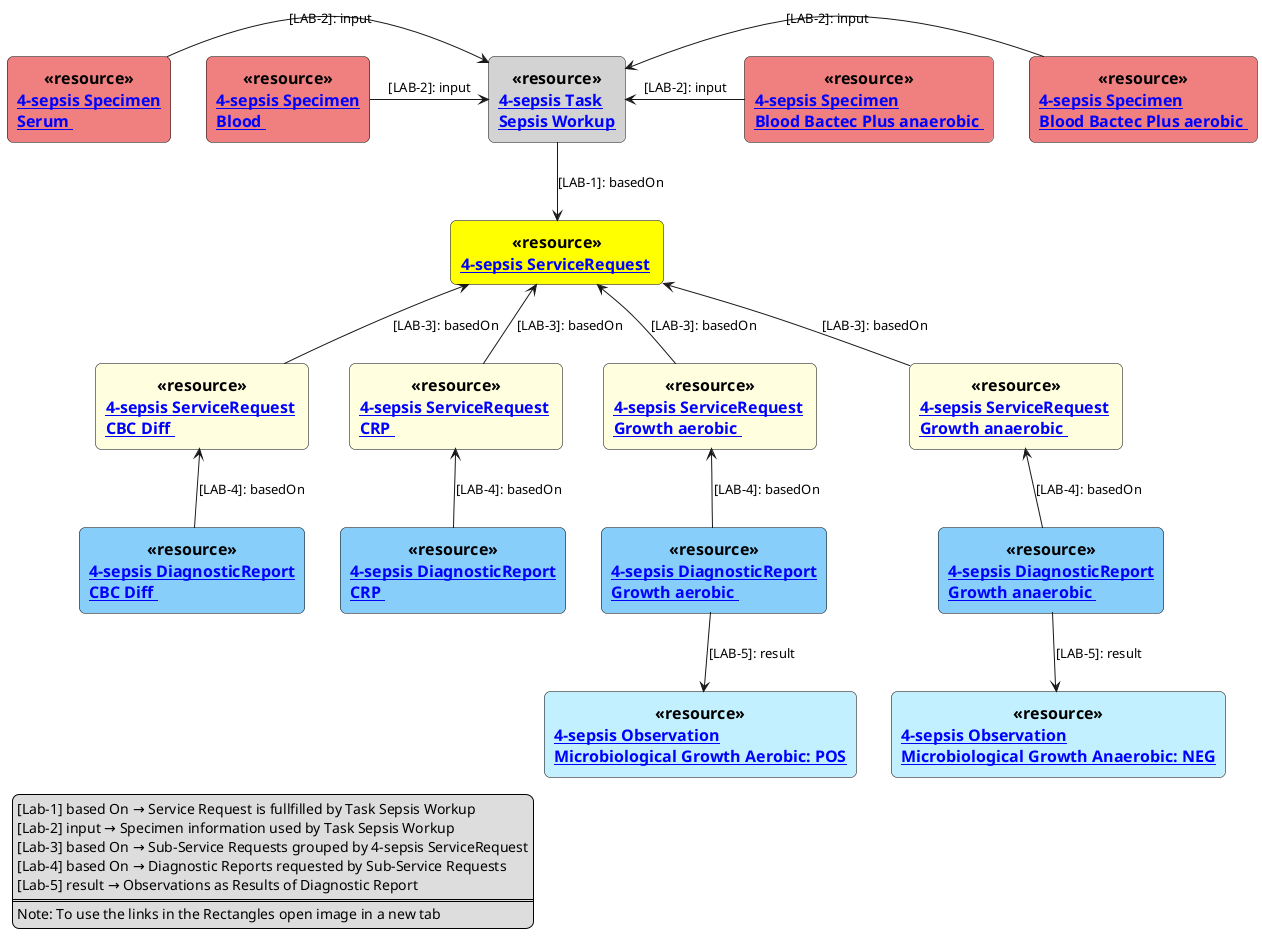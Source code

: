 @startuml 4-sepsis-task

skinparam rectangle<<resource>> {
  roundCorner 12
  BackgroundColor Blue
  BorderColor Black
  ArrowColor Black
  FontName Arial
  FontSize 16
  FontStyle Bold
}

rectangle "[[ ServiceRequest-4-sepsis-ServiceRequest.html 4-sepsis ServiceRequest]] " as SR <<$bProcess>><<resource>> #Yellow
rectangle "[[ ServiceRequest-4-sepsis-ServiceRequestCBCDiff.html 4-sepsis ServiceRequest\nCBC Diff ]] " as SRDIFF <<$bProcess>><<resource>> #LightYellow
rectangle "[[ ServiceRequest-4-sepsis-ServiceRequestCRP.html 4-sepsis ServiceRequest\nCRP ]] " as SRCRP <<$bProcess>><<resource>> #LightYellow
rectangle "[[ ServiceRequest-4-sepsis-ServiceRequestGrowth-aerobic.html 4-sepsis ServiceRequest\nGrowth aerobic ]] " as SRGA <<$bProcess>><<resource>> #LightYellow
rectangle "[[ ServiceRequest-4-sepsis-ServiceRequestGrowth-anaerobic.html 4-sepsis ServiceRequest\nGrowth anaerobic ]] " as SRGANA <<$bProcess>><<resource>> #LightYellow


rectangle "[[ DiagnosticReport-4-sepsis-DiagnosticReportGrowth-aerobic.html 4-sepsis DiagnosticReport\nGrowth aerobic ]]" as DRGA <<$bProcess>><<resource>> #LightSkyBlue
rectangle "[[ DiagnosticReport-4-sepsis-DiagnosticReportGrowth-anaerobic.html 4-sepsis DiagnosticReport\nGrowth anaerobic ]]" as DRGANA <<$bProcess>><<resource>> #LightSkyBlue
rectangle "[[ DiagnosticReport-4-sepsis-DiagnosticReportCBCDiff.html 4-sepsis DiagnosticReport\nCBC Diff ]]" as DRDIFF <<$bProcess>><<resource>> #LightSkyBlue
rectangle "[[ DiagnosticReport-4-sepsis-DiagnosticReportCRP.html 4-sepsis DiagnosticReport\nCRP ]]" as DRCRP <<$bProcess>><<resource>> #LightSkyBlue

rectangle "[[ Observation-4-sepsis-ObservationMicrobiolGrowthAerobic.html 4-sepsis Observation\nMicrobiological Growth Aerobic: POS]]" as OMA <<$bProcess>><<resource>> #APPLICATION
rectangle "[[ Observation-ObservationMicrobiolGrowthAnaerobic.html 4-sepsis Observation\nMicrobiological Growth Anaerobic: NEG]]" as OMANA <<$bProcess>><<resource>> #APPLICATION

rectangle "[[ Task-SepsisWorkup.html 4-sepsis Task\nSepsis Workup]]" as T1 <<$bProcess>><<resource>> #LightGray
rectangle "[[ Specimen-4-sepsis-Blood-bactec-plus-aerobic.html 4-sepsis Specimen\nBlood Bactec Plus aerobic ]]" as BBSA <<$bProcess>><<resource>> #LightCoral
rectangle "[[ Specimen-4-sepsis-Blood-bactec-plus-anaerobic.html 4-sepsis Specimen\nBlood Bactec Plus anaerobic ]]" as BBSANA <<$bProcess>><<resource>> #LightCoral
rectangle "[[ Specimen-Blood-4-sepsis.html 4-sepsis Specimen\nBlood ]]" as BS <<$bProcess>><<resource>> #LightCoral

rectangle "[[ Specimen-Serum-4-sepsis.html 4-sepsis Specimen\nSerum ]]" as SS <<$bProcess>><<resource>> #LightCoral

SR <-down- SRGA : [LAB-3]: basedOn
SR <-down- SRGANA : [LAB-3]: basedOn
SR <-down- SRDIFF : [LAB-3]: basedOn
SR <-down- SRCRP : [LAB-3]: basedOn
SRGA <-down- DRGA : [LAB-4]: basedOn
SRGANA <-down- DRGANA : [LAB-4]: basedOn
SRDIFF <-down- DRDIFF : [LAB-4]: basedOn
SRCRP <-down- DRCRP : [LAB-4]: basedOn
DRGA -down-> OMA : [LAB-5]: result
DRGANA -down-> OMANA : [LAB-5]: result

SR <-up- T1 : [LAB-1]: basedOn
T1 <-right- BBSA : [LAB-2]: input
T1 <-right- BBSANA : [LAB-2]: input
T1 <-left- BS : [LAB-2]: input
T1 <-left- SS : [LAB-2]: input

legend left
[Lab-1] based On → Service Request is fullfilled by Task Sepsis Workup
[Lab-2] input → Specimen information used by Task Sepsis Workup
[Lab-3] based On → Sub-Service Requests grouped by 4-sepsis ServiceRequest
[Lab-4] based On → Diagnostic Reports requested by Sub-Service Requests
[Lab-5] result → Observations as Results of Diagnostic Report
====
Note: To use the links in the Rectangles open image in a new tab
endlegend

@enduml
